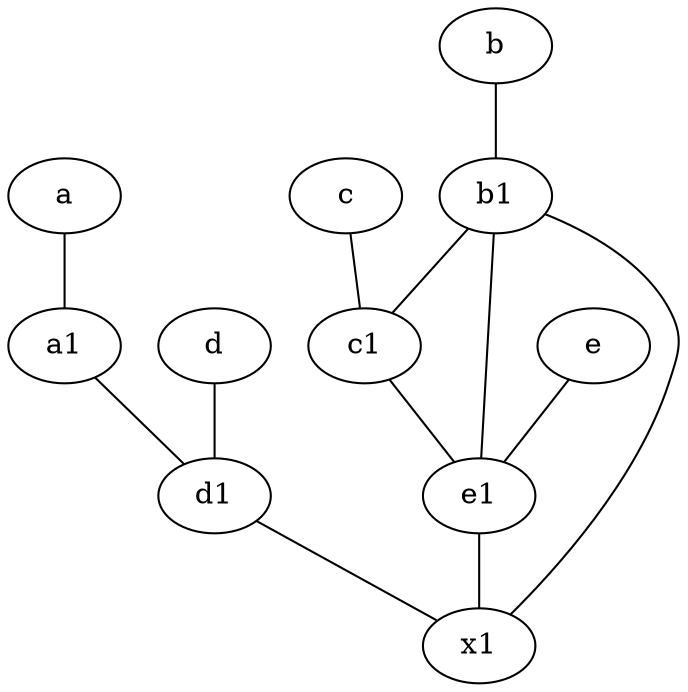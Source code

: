graph {
	node [labelfontsize=50]
	c1 [labelfontsize=50 pos="4.5,3!"]
	a1 [labelfontsize=50 pos="8,3!"]
	a [labelfontsize=50 pos="8,2!"]
	e [labelfontsize=50 pos="7,9!"]
	d [labelfontsize=50 pos="2,5!"]
	c [labelfontsize=50 pos="4.5,2!"]
	x1 [labelfontsize=50]
	d1 [labelfontsize=50 pos="3,5!"]
	b1 [labelfontsize=50 pos="9,4!"]
	e1 [labelfontsize=50 pos="7,7!"]
	b [labelfontsize=50 pos="10,4!"]
	d -- d1
	b1 -- e1
	a -- a1
	b -- b1
	e1 -- x1
	b1 -- x1
	d1 -- x1
	a1 -- d1
	c -- c1
	b1 -- c1
	c1 -- e1
	e -- e1
}
